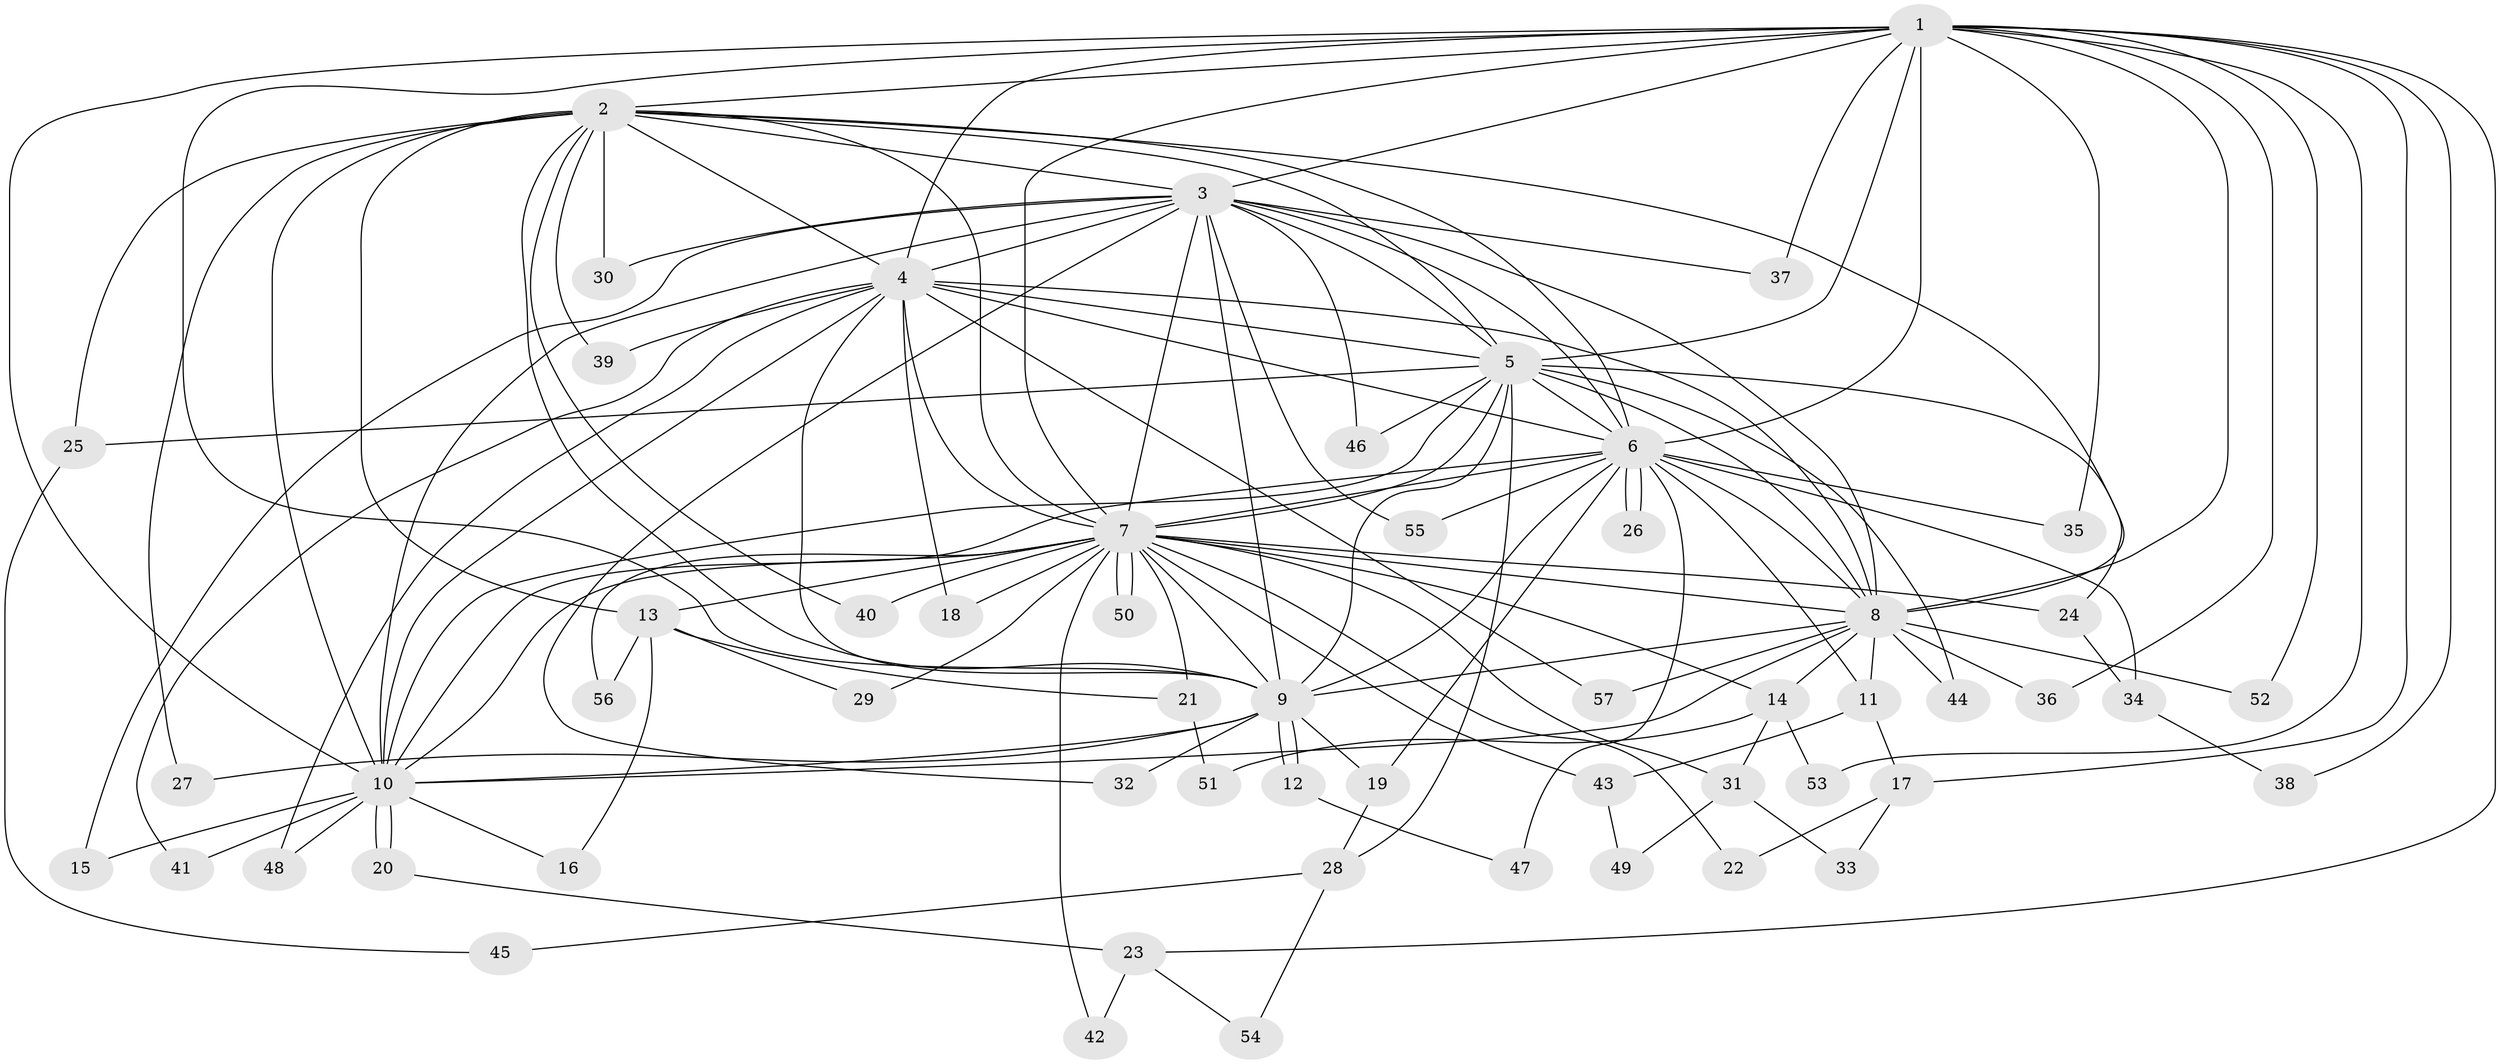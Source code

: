 // coarse degree distribution, {16: 0.05, 14: 0.025, 2: 0.475, 4: 0.1, 3: 0.075, 9: 0.025, 5: 0.075, 12: 0.025, 1: 0.1, 17: 0.025, 10: 0.025}
// Generated by graph-tools (version 1.1) at 2025/36/03/04/25 23:36:17]
// undirected, 57 vertices, 139 edges
graph export_dot {
  node [color=gray90,style=filled];
  1;
  2;
  3;
  4;
  5;
  6;
  7;
  8;
  9;
  10;
  11;
  12;
  13;
  14;
  15;
  16;
  17;
  18;
  19;
  20;
  21;
  22;
  23;
  24;
  25;
  26;
  27;
  28;
  29;
  30;
  31;
  32;
  33;
  34;
  35;
  36;
  37;
  38;
  39;
  40;
  41;
  42;
  43;
  44;
  45;
  46;
  47;
  48;
  49;
  50;
  51;
  52;
  53;
  54;
  55;
  56;
  57;
  1 -- 2;
  1 -- 3;
  1 -- 4;
  1 -- 5;
  1 -- 6;
  1 -- 7;
  1 -- 8;
  1 -- 9;
  1 -- 10;
  1 -- 17;
  1 -- 23;
  1 -- 35;
  1 -- 36;
  1 -- 37;
  1 -- 38;
  1 -- 52;
  1 -- 53;
  2 -- 3;
  2 -- 4;
  2 -- 5;
  2 -- 6;
  2 -- 7;
  2 -- 8;
  2 -- 9;
  2 -- 10;
  2 -- 13;
  2 -- 25;
  2 -- 27;
  2 -- 30;
  2 -- 39;
  2 -- 40;
  3 -- 4;
  3 -- 5;
  3 -- 6;
  3 -- 7;
  3 -- 8;
  3 -- 9;
  3 -- 10;
  3 -- 15;
  3 -- 30;
  3 -- 32;
  3 -- 37;
  3 -- 46;
  3 -- 55;
  4 -- 5;
  4 -- 6;
  4 -- 7;
  4 -- 8;
  4 -- 9;
  4 -- 10;
  4 -- 18;
  4 -- 39;
  4 -- 41;
  4 -- 48;
  4 -- 57;
  5 -- 6;
  5 -- 7;
  5 -- 8;
  5 -- 9;
  5 -- 10;
  5 -- 24;
  5 -- 25;
  5 -- 28;
  5 -- 44;
  5 -- 46;
  6 -- 7;
  6 -- 8;
  6 -- 9;
  6 -- 10;
  6 -- 11;
  6 -- 19;
  6 -- 26;
  6 -- 26;
  6 -- 34;
  6 -- 35;
  6 -- 47;
  6 -- 55;
  7 -- 8;
  7 -- 9;
  7 -- 10;
  7 -- 13;
  7 -- 14;
  7 -- 18;
  7 -- 21;
  7 -- 22;
  7 -- 24;
  7 -- 29;
  7 -- 31;
  7 -- 40;
  7 -- 42;
  7 -- 43;
  7 -- 50;
  7 -- 50;
  7 -- 56;
  8 -- 9;
  8 -- 10;
  8 -- 11;
  8 -- 14;
  8 -- 36;
  8 -- 44;
  8 -- 52;
  8 -- 57;
  9 -- 10;
  9 -- 12;
  9 -- 12;
  9 -- 19;
  9 -- 27;
  9 -- 32;
  10 -- 15;
  10 -- 16;
  10 -- 20;
  10 -- 20;
  10 -- 41;
  10 -- 48;
  11 -- 17;
  11 -- 43;
  12 -- 47;
  13 -- 16;
  13 -- 21;
  13 -- 29;
  13 -- 56;
  14 -- 31;
  14 -- 51;
  14 -- 53;
  17 -- 22;
  17 -- 33;
  19 -- 28;
  20 -- 23;
  21 -- 51;
  23 -- 42;
  23 -- 54;
  24 -- 34;
  25 -- 45;
  28 -- 45;
  28 -- 54;
  31 -- 33;
  31 -- 49;
  34 -- 38;
  43 -- 49;
}
